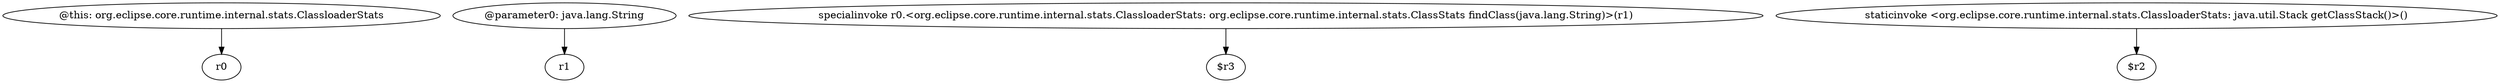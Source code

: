 digraph g {
0[label="@this: org.eclipse.core.runtime.internal.stats.ClassloaderStats"]
1[label="r0"]
0->1[label=""]
2[label="@parameter0: java.lang.String"]
3[label="r1"]
2->3[label=""]
4[label="specialinvoke r0.<org.eclipse.core.runtime.internal.stats.ClassloaderStats: org.eclipse.core.runtime.internal.stats.ClassStats findClass(java.lang.String)>(r1)"]
5[label="$r3"]
4->5[label=""]
6[label="staticinvoke <org.eclipse.core.runtime.internal.stats.ClassloaderStats: java.util.Stack getClassStack()>()"]
7[label="$r2"]
6->7[label=""]
}